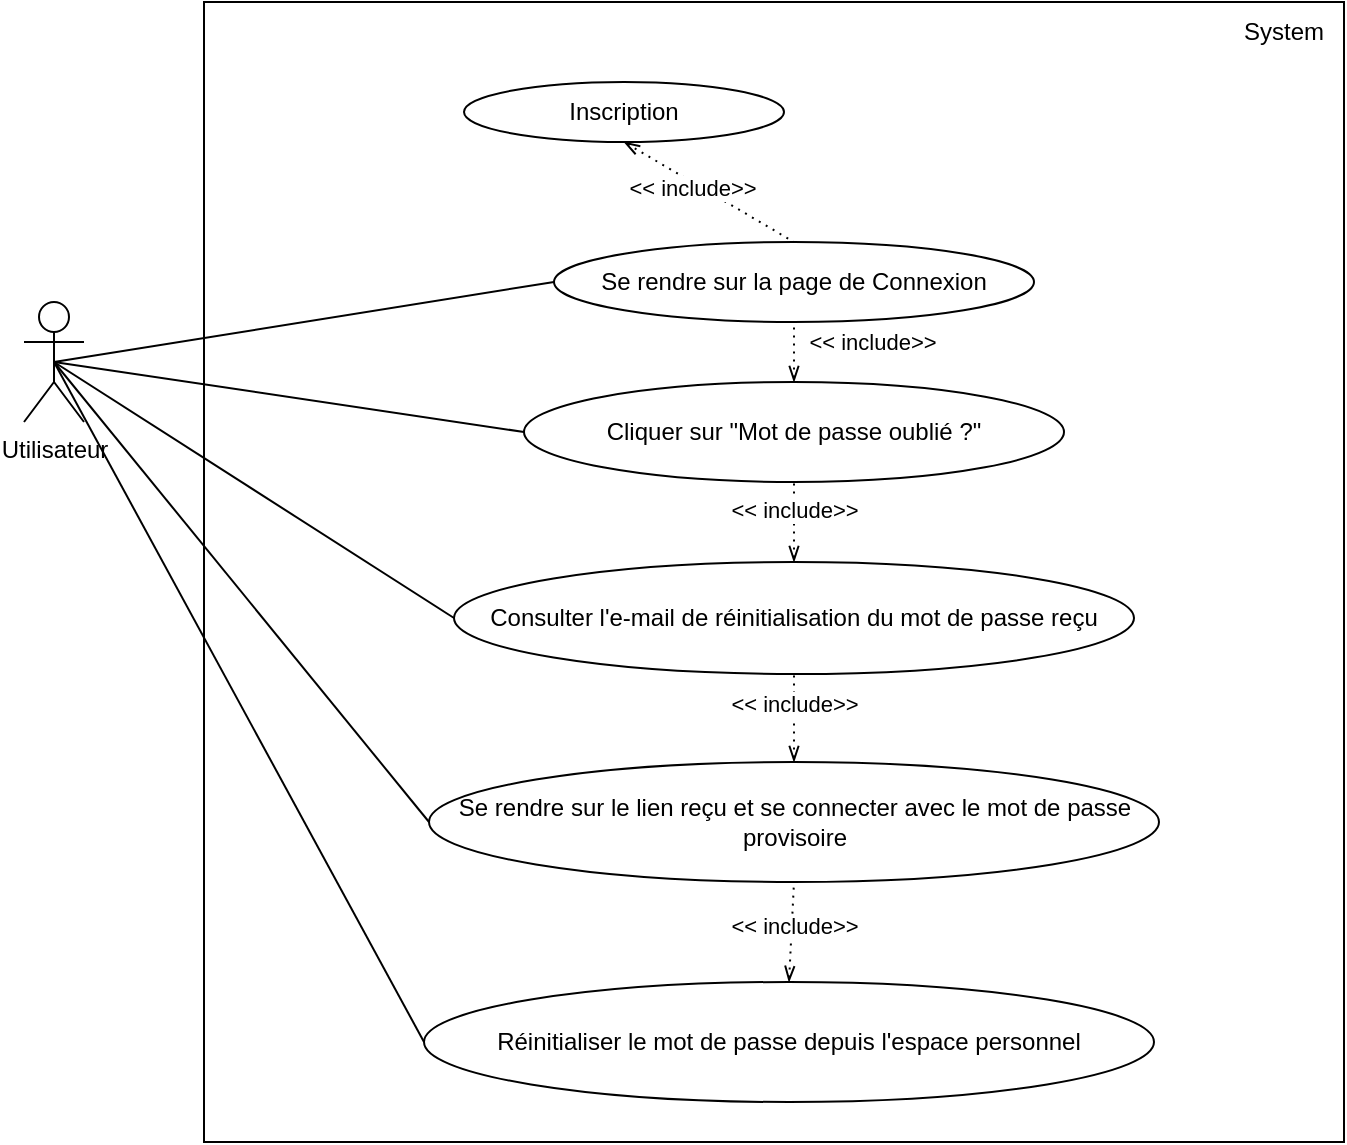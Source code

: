 <mxfile version="15.8.7" type="device"><diagram id="K08XHAt_sk0ZbR1tOmRD" name="Page-1"><mxGraphModel dx="946" dy="672" grid="1" gridSize="10" guides="1" tooltips="1" connect="1" arrows="1" fold="1" page="1" pageScale="1" pageWidth="1169" pageHeight="827" math="0" shadow="0"><root><mxCell id="0"/><mxCell id="1" parent="0"/><mxCell id="nHYTa7EqS0JFLumNEn2r-1" value="" style="whiteSpace=wrap;html=1;aspect=fixed;" parent="1" vertex="1"><mxGeometry x="110" y="160" width="570" height="570" as="geometry"/></mxCell><mxCell id="nHYTa7EqS0JFLumNEn2r-2" value="System" style="text;html=1;strokeColor=none;fillColor=none;align=center;verticalAlign=middle;whiteSpace=wrap;rounded=0;" parent="1" vertex="1"><mxGeometry x="620" y="160" width="60" height="30" as="geometry"/></mxCell><mxCell id="nHYTa7EqS0JFLumNEn2r-3" value="Utilisateur" style="shape=umlActor;verticalLabelPosition=bottom;verticalAlign=top;html=1;outlineConnect=0;" parent="1" vertex="1"><mxGeometry x="20" y="310" width="30" height="60" as="geometry"/></mxCell><mxCell id="nHYTa7EqS0JFLumNEn2r-4" value="" style="endArrow=none;dashed=1;html=1;dashPattern=1 3;strokeWidth=1;rounded=0;entryX=0.5;entryY=0;entryDx=0;entryDy=0;startArrow=openThin;startFill=0;targetPerimeterSpacing=0;sourcePerimeterSpacing=0;jumpSize=6;" parent="1" target="nHYTa7EqS0JFLumNEn2r-6" edge="1"><mxGeometry width="50" height="50" relative="1" as="geometry"><mxPoint x="320" y="230" as="sourcePoint"/><mxPoint x="420" y="280" as="targetPoint"/></mxGeometry></mxCell><mxCell id="nHYTa7EqS0JFLumNEn2r-5" value="&amp;lt;&amp;lt; include&amp;gt;&amp;gt;" style="edgeLabel;html=1;align=center;verticalAlign=middle;resizable=0;points=[];" parent="nHYTa7EqS0JFLumNEn2r-4" vertex="1" connectable="0"><mxGeometry x="0.559" y="2" relative="1" as="geometry"><mxPoint x="-34" y="-15" as="offset"/></mxGeometry></mxCell><mxCell id="nHYTa7EqS0JFLumNEn2r-6" value="Se rendre sur la page de Connexion" style="ellipse;whiteSpace=wrap;html=1;" parent="1" vertex="1"><mxGeometry x="285" y="280" width="240" height="40" as="geometry"/></mxCell><mxCell id="nHYTa7EqS0JFLumNEn2r-7" value="Inscription" style="ellipse;whiteSpace=wrap;html=1;" parent="1" vertex="1"><mxGeometry x="240" y="200" width="160" height="30" as="geometry"/></mxCell><mxCell id="nHYTa7EqS0JFLumNEn2r-8" value="Cliquer sur &quot;Mot de passe oublié ?&quot;" style="ellipse;whiteSpace=wrap;html=1;" parent="1" vertex="1"><mxGeometry x="270" y="350" width="270" height="50" as="geometry"/></mxCell><mxCell id="nHYTa7EqS0JFLumNEn2r-9" value="Consulter l'e-mail de réinitialisation du mot de passe reçu" style="ellipse;whiteSpace=wrap;html=1;" parent="1" vertex="1"><mxGeometry x="235" y="440" width="340" height="56" as="geometry"/></mxCell><mxCell id="nHYTa7EqS0JFLumNEn2r-10" value="Se rendre sur le lien reçu et se connecter avec le mot de passe provisoire" style="ellipse;whiteSpace=wrap;html=1;" parent="1" vertex="1"><mxGeometry x="222.5" y="540" width="365" height="60" as="geometry"/></mxCell><mxCell id="nHYTa7EqS0JFLumNEn2r-11" value="" style="endArrow=none;dashed=1;html=1;dashPattern=1 3;strokeWidth=1;rounded=0;entryX=0.5;entryY=1;entryDx=0;entryDy=0;startArrow=openThin;startFill=0;targetPerimeterSpacing=0;sourcePerimeterSpacing=0;jumpSize=6;exitX=0.5;exitY=0;exitDx=0;exitDy=0;" parent="1" source="nHYTa7EqS0JFLumNEn2r-8" target="nHYTa7EqS0JFLumNEn2r-6" edge="1"><mxGeometry width="50" height="50" relative="1" as="geometry"><mxPoint x="330" y="240" as="sourcePoint"/><mxPoint x="410" y="290" as="targetPoint"/></mxGeometry></mxCell><mxCell id="nHYTa7EqS0JFLumNEn2r-12" value="&amp;lt;&amp;lt; include&amp;gt;&amp;gt;" style="edgeLabel;html=1;align=center;verticalAlign=middle;resizable=0;points=[];" parent="nHYTa7EqS0JFLumNEn2r-11" vertex="1" connectable="0"><mxGeometry x="0.559" y="2" relative="1" as="geometry"><mxPoint x="41" y="3" as="offset"/></mxGeometry></mxCell><mxCell id="nHYTa7EqS0JFLumNEn2r-13" value="" style="endArrow=none;dashed=1;html=1;dashPattern=1 3;strokeWidth=1;rounded=0;entryX=0.5;entryY=1;entryDx=0;entryDy=0;startArrow=openThin;startFill=0;targetPerimeterSpacing=0;sourcePerimeterSpacing=0;jumpSize=6;exitX=0.5;exitY=0;exitDx=0;exitDy=0;" parent="1" source="nHYTa7EqS0JFLumNEn2r-9" target="nHYTa7EqS0JFLumNEn2r-8" edge="1"><mxGeometry width="50" height="50" relative="1" as="geometry"><mxPoint x="415" y="360" as="sourcePoint"/><mxPoint x="410" y="330" as="targetPoint"/></mxGeometry></mxCell><mxCell id="nHYTa7EqS0JFLumNEn2r-14" value="&amp;lt;&amp;lt; include&amp;gt;&amp;gt;" style="edgeLabel;html=1;align=center;verticalAlign=middle;resizable=0;points=[];" parent="nHYTa7EqS0JFLumNEn2r-13" vertex="1" connectable="0"><mxGeometry x="0.559" y="2" relative="1" as="geometry"><mxPoint x="2" y="5" as="offset"/></mxGeometry></mxCell><mxCell id="nHYTa7EqS0JFLumNEn2r-15" value="" style="endArrow=none;dashed=1;html=1;dashPattern=1 3;strokeWidth=1;rounded=0;entryX=0.5;entryY=1;entryDx=0;entryDy=0;startArrow=openThin;startFill=0;targetPerimeterSpacing=0;sourcePerimeterSpacing=0;jumpSize=6;exitX=0.5;exitY=0;exitDx=0;exitDy=0;" parent="1" source="nHYTa7EqS0JFLumNEn2r-10" target="nHYTa7EqS0JFLumNEn2r-9" edge="1"><mxGeometry width="50" height="50" relative="1" as="geometry"><mxPoint x="415" y="450" as="sourcePoint"/><mxPoint x="415" y="410" as="targetPoint"/></mxGeometry></mxCell><mxCell id="nHYTa7EqS0JFLumNEn2r-16" value="&amp;lt;&amp;lt; include&amp;gt;&amp;gt;" style="edgeLabel;html=1;align=center;verticalAlign=middle;resizable=0;points=[];" parent="nHYTa7EqS0JFLumNEn2r-15" vertex="1" connectable="0"><mxGeometry x="0.559" y="2" relative="1" as="geometry"><mxPoint x="2" y="5" as="offset"/></mxGeometry></mxCell><mxCell id="nHYTa7EqS0JFLumNEn2r-17" value="" style="endArrow=none;html=1;rounded=0;exitX=0.5;exitY=0.5;exitDx=0;exitDy=0;exitPerimeter=0;entryX=0;entryY=0.5;entryDx=0;entryDy=0;" parent="1" source="nHYTa7EqS0JFLumNEn2r-3" target="nHYTa7EqS0JFLumNEn2r-6" edge="1"><mxGeometry width="50" height="50" relative="1" as="geometry"><mxPoint x="320" y="340" as="sourcePoint"/><mxPoint x="370" y="290" as="targetPoint"/></mxGeometry></mxCell><mxCell id="nHYTa7EqS0JFLumNEn2r-18" value="" style="endArrow=none;html=1;rounded=0;entryX=0;entryY=0.5;entryDx=0;entryDy=0;exitX=0.5;exitY=0.5;exitDx=0;exitDy=0;exitPerimeter=0;" parent="1" source="nHYTa7EqS0JFLumNEn2r-3" target="nHYTa7EqS0JFLumNEn2r-8" edge="1"><mxGeometry width="50" height="50" relative="1" as="geometry"><mxPoint x="130" y="340" as="sourcePoint"/><mxPoint x="290" y="310" as="targetPoint"/></mxGeometry></mxCell><mxCell id="nHYTa7EqS0JFLumNEn2r-19" value="" style="endArrow=none;html=1;rounded=0;exitX=0.5;exitY=0.5;exitDx=0;exitDy=0;exitPerimeter=0;entryX=0;entryY=0.5;entryDx=0;entryDy=0;" parent="1" source="nHYTa7EqS0JFLumNEn2r-3" target="nHYTa7EqS0JFLumNEn2r-9" edge="1"><mxGeometry width="50" height="50" relative="1" as="geometry"><mxPoint x="145" y="360" as="sourcePoint"/><mxPoint x="300" y="320" as="targetPoint"/></mxGeometry></mxCell><mxCell id="nHYTa7EqS0JFLumNEn2r-20" value="" style="endArrow=none;html=1;rounded=0;exitX=0.5;exitY=0.5;exitDx=0;exitDy=0;exitPerimeter=0;entryX=0;entryY=0.5;entryDx=0;entryDy=0;" parent="1" source="nHYTa7EqS0JFLumNEn2r-3" target="nHYTa7EqS0JFLumNEn2r-10" edge="1"><mxGeometry width="50" height="50" relative="1" as="geometry"><mxPoint x="155" y="370" as="sourcePoint"/><mxPoint x="310" y="330" as="targetPoint"/></mxGeometry></mxCell><mxCell id="GMTBEPcz6dsFP96fAYVM-1" value="Réinitialiser le mot de passe depuis l'espace personnel" style="ellipse;whiteSpace=wrap;html=1;" vertex="1" parent="1"><mxGeometry x="220" y="650" width="365" height="60" as="geometry"/></mxCell><mxCell id="GMTBEPcz6dsFP96fAYVM-3" value="" style="endArrow=none;dashed=1;html=1;dashPattern=1 3;strokeWidth=1;rounded=0;entryX=0.5;entryY=1;entryDx=0;entryDy=0;startArrow=openThin;startFill=0;targetPerimeterSpacing=0;sourcePerimeterSpacing=0;jumpSize=6;exitX=0.5;exitY=0;exitDx=0;exitDy=0;" edge="1" parent="1" source="GMTBEPcz6dsFP96fAYVM-1" target="nHYTa7EqS0JFLumNEn2r-10"><mxGeometry width="50" height="50" relative="1" as="geometry"><mxPoint x="330" y="240" as="sourcePoint"/><mxPoint x="415" y="290" as="targetPoint"/></mxGeometry></mxCell><mxCell id="GMTBEPcz6dsFP96fAYVM-4" value="&amp;lt;&amp;lt; include&amp;gt;&amp;gt;" style="edgeLabel;html=1;align=center;verticalAlign=middle;resizable=0;points=[];" vertex="1" connectable="0" parent="GMTBEPcz6dsFP96fAYVM-3"><mxGeometry x="0.559" y="2" relative="1" as="geometry"><mxPoint x="2" y="11" as="offset"/></mxGeometry></mxCell><mxCell id="GMTBEPcz6dsFP96fAYVM-5" value="" style="endArrow=none;html=1;rounded=0;exitX=0.5;exitY=0.5;exitDx=0;exitDy=0;exitPerimeter=0;entryX=0;entryY=0.5;entryDx=0;entryDy=0;" edge="1" parent="1" source="nHYTa7EqS0JFLumNEn2r-3" target="GMTBEPcz6dsFP96fAYVM-1"><mxGeometry width="50" height="50" relative="1" as="geometry"><mxPoint x="460" y="460" as="sourcePoint"/><mxPoint x="510" y="410" as="targetPoint"/></mxGeometry></mxCell></root></mxGraphModel></diagram></mxfile>